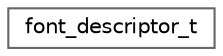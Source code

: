 digraph "Graphical Class Hierarchy"
{
 // LATEX_PDF_SIZE
  bgcolor="transparent";
  edge [fontname=Helvetica,fontsize=10,labelfontname=Helvetica,labelfontsize=10];
  node [fontname=Helvetica,fontsize=10,shape=box,height=0.2,width=0.4];
  rankdir="LR";
  Node0 [id="Node000000",label="font_descriptor_t",height=0.2,width=0.4,color="grey40", fillcolor="white", style="filled",URL="$structfont__descriptor__t.html",tooltip=" "];
}
